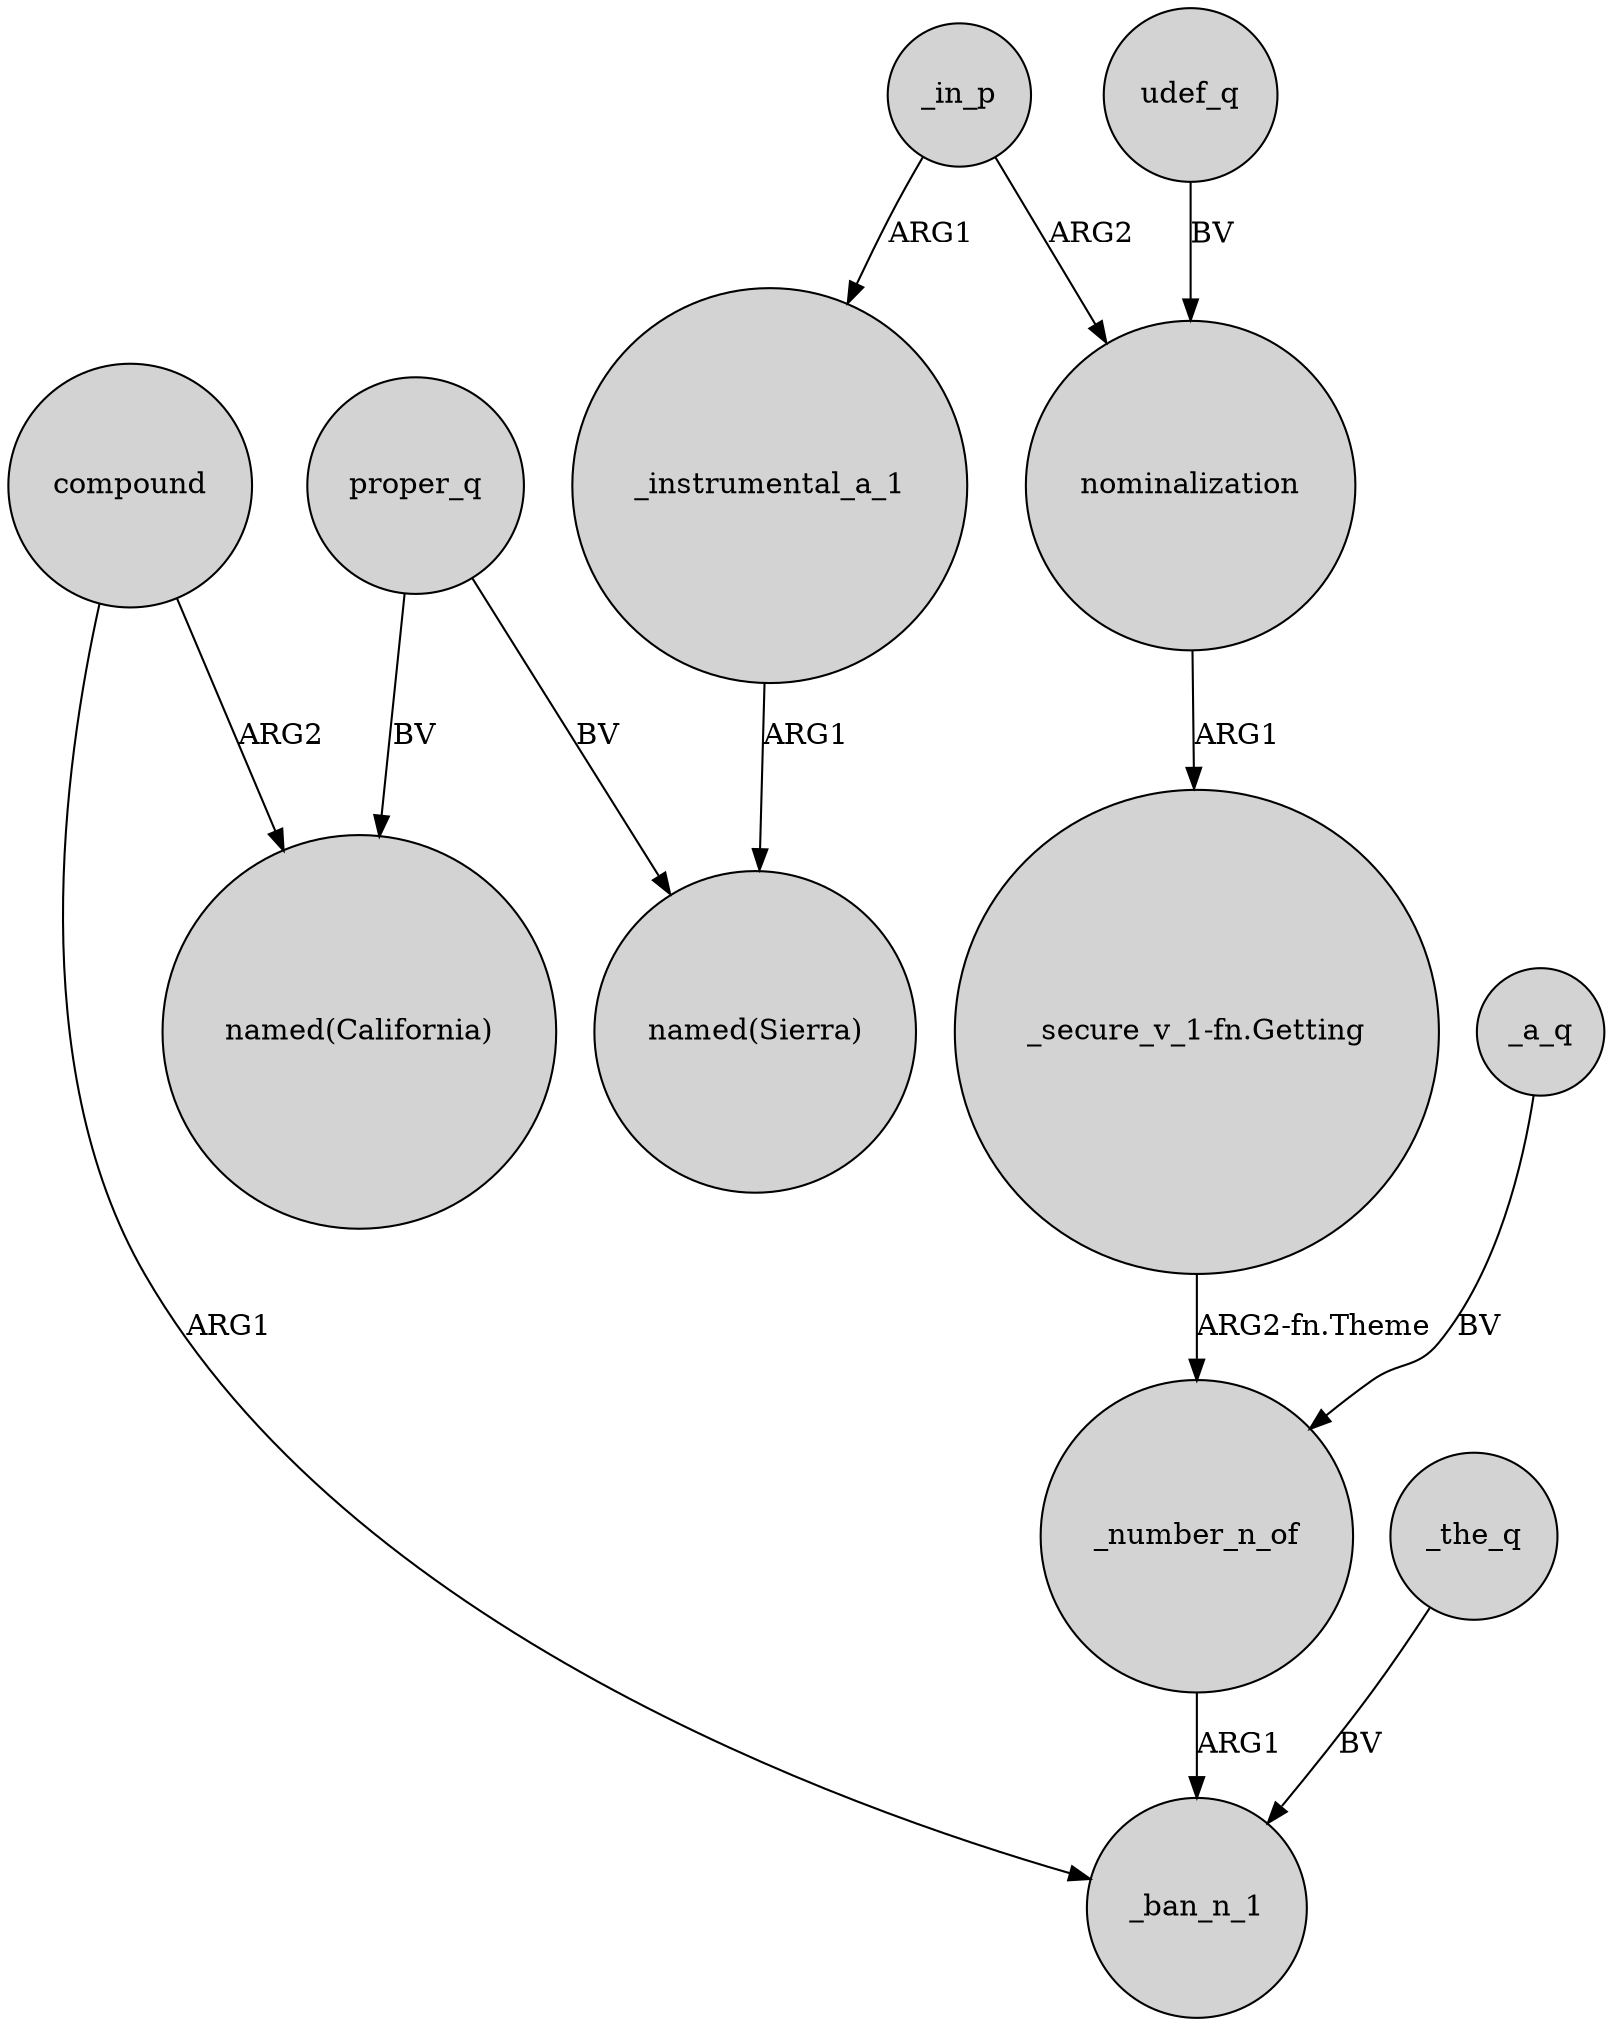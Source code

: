 digraph {
	node [shape=circle style=filled]
	compound -> "named(California)" [label=ARG2]
	nominalization -> "_secure_v_1-fn.Getting" [label=ARG1]
	proper_q -> "named(California)" [label=BV]
	_number_n_of -> _ban_n_1 [label=ARG1]
	_the_q -> _ban_n_1 [label=BV]
	proper_q -> "named(Sierra)" [label=BV]
	_instrumental_a_1 -> "named(Sierra)" [label=ARG1]
	_a_q -> _number_n_of [label=BV]
	"_secure_v_1-fn.Getting" -> _number_n_of [label="ARG2-fn.Theme"]
	compound -> _ban_n_1 [label=ARG1]
	_in_p -> nominalization [label=ARG2]
	_in_p -> _instrumental_a_1 [label=ARG1]
	udef_q -> nominalization [label=BV]
}
